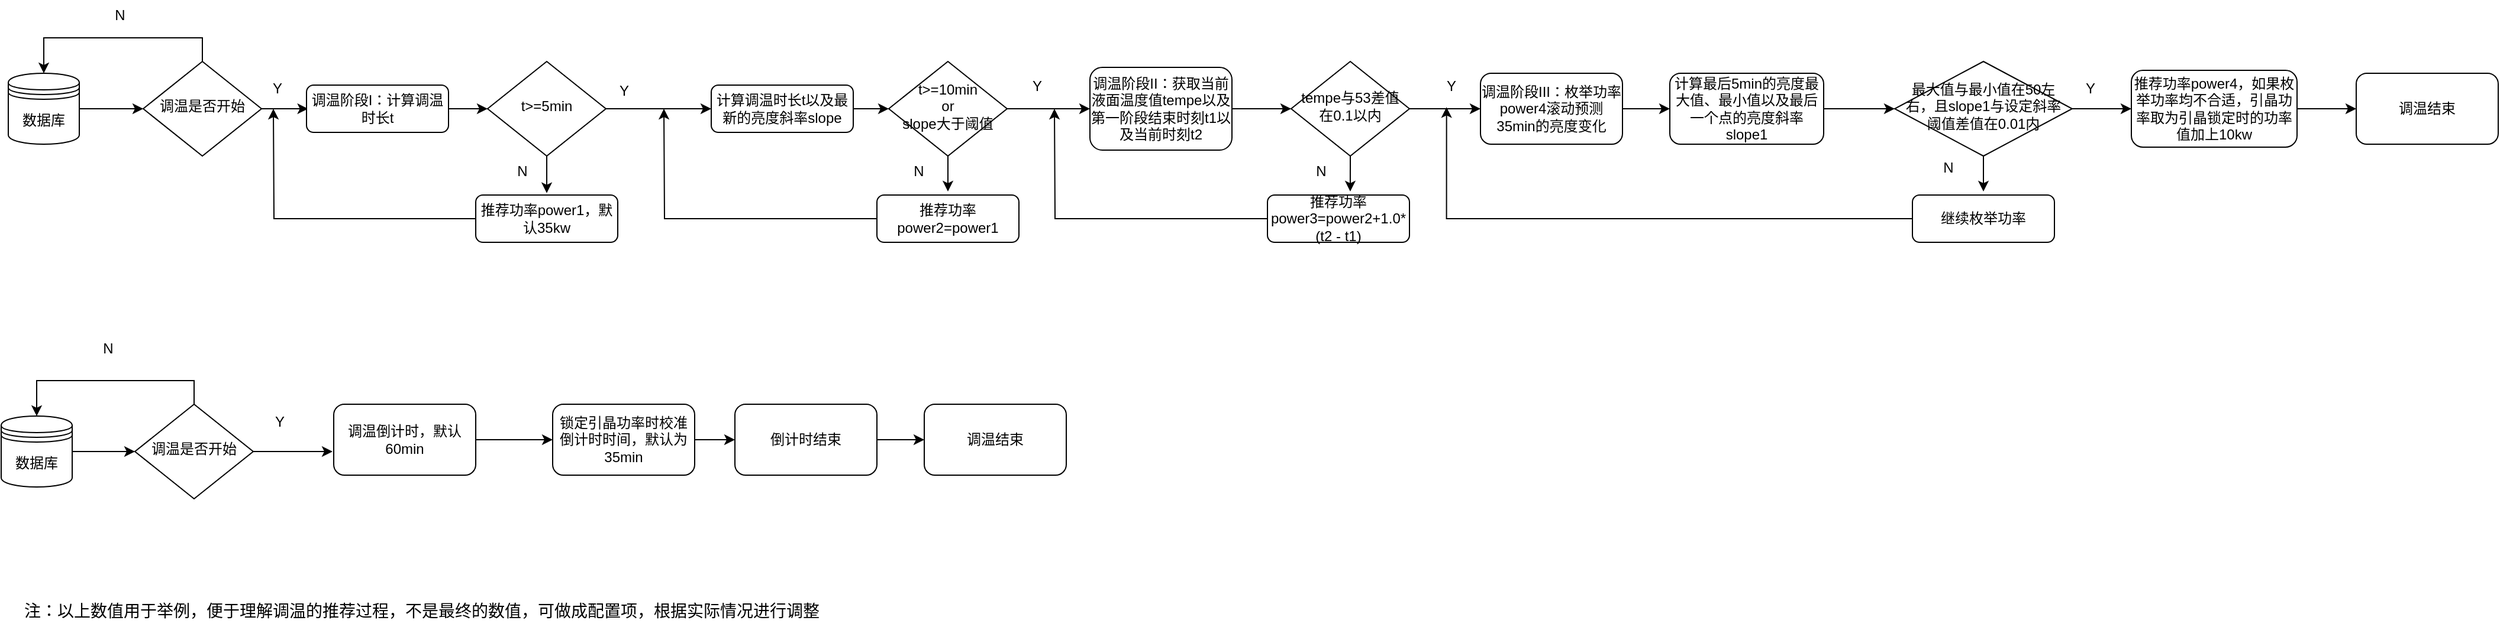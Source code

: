 <mxfile version="22.0.4" type="github">
  <diagram id="C5RBs43oDa-KdzZeNtuy" name="Page-1">
    <mxGraphModel dx="794" dy="432" grid="1" gridSize="10" guides="1" tooltips="1" connect="1" arrows="1" fold="1" page="1" pageScale="1" pageWidth="3300" pageHeight="4681" background="#ffffff" math="0" shadow="0">
      <root>
        <mxCell id="WIyWlLk6GJQsqaUBKTNV-0" />
        <mxCell id="WIyWlLk6GJQsqaUBKTNV-1" parent="WIyWlLk6GJQsqaUBKTNV-0" />
        <mxCell id="czeEexCrRWxKReqk0F6N-5" style="edgeStyle=orthogonalEdgeStyle;rounded=0;orthogonalLoop=1;jettySize=auto;html=1;exitX=0.5;exitY=0;exitDx=0;exitDy=0;entryX=0.5;entryY=0;entryDx=0;entryDy=0;labelBackgroundColor=none;fontColor=default;" edge="1" parent="WIyWlLk6GJQsqaUBKTNV-1" source="WIyWlLk6GJQsqaUBKTNV-6" target="czeEexCrRWxKReqk0F6N-2">
          <mxGeometry relative="1" as="geometry" />
        </mxCell>
        <mxCell id="czeEexCrRWxKReqk0F6N-6" style="edgeStyle=orthogonalEdgeStyle;rounded=0;orthogonalLoop=1;jettySize=auto;html=1;exitX=1;exitY=0.5;exitDx=0;exitDy=0;labelBackgroundColor=none;fontColor=default;" edge="1" parent="WIyWlLk6GJQsqaUBKTNV-1" source="WIyWlLk6GJQsqaUBKTNV-6">
          <mxGeometry relative="1" as="geometry">
            <mxPoint x="309.333" y="210" as="targetPoint" />
          </mxGeometry>
        </mxCell>
        <mxCell id="WIyWlLk6GJQsqaUBKTNV-6" value="调温是否开始" style="rhombus;whiteSpace=wrap;html=1;shadow=0;fontFamily=Helvetica;fontSize=12;align=center;strokeWidth=1;spacing=6;spacingTop=-4;labelBackgroundColor=none;" parent="WIyWlLk6GJQsqaUBKTNV-1" vertex="1">
          <mxGeometry x="170" y="170" width="100" height="80" as="geometry" />
        </mxCell>
        <mxCell id="czeEexCrRWxKReqk0F6N-3" style="edgeStyle=orthogonalEdgeStyle;rounded=0;orthogonalLoop=1;jettySize=auto;html=1;exitX=1;exitY=0.5;exitDx=0;exitDy=0;entryX=0;entryY=0.5;entryDx=0;entryDy=0;labelBackgroundColor=none;fontColor=default;" edge="1" parent="WIyWlLk6GJQsqaUBKTNV-1" source="czeEexCrRWxKReqk0F6N-2" target="WIyWlLk6GJQsqaUBKTNV-6">
          <mxGeometry relative="1" as="geometry" />
        </mxCell>
        <mxCell id="czeEexCrRWxKReqk0F6N-2" value="数据库" style="shape=datastore;whiteSpace=wrap;html=1;labelBackgroundColor=none;" vertex="1" parent="WIyWlLk6GJQsqaUBKTNV-1">
          <mxGeometry x="56" y="180" width="60" height="60" as="geometry" />
        </mxCell>
        <mxCell id="czeEexCrRWxKReqk0F6N-12" style="edgeStyle=orthogonalEdgeStyle;rounded=0;orthogonalLoop=1;jettySize=auto;html=1;exitX=1;exitY=0.5;exitDx=0;exitDy=0;labelBackgroundColor=none;fontColor=default;shadow=0;" edge="1" parent="WIyWlLk6GJQsqaUBKTNV-1" source="czeEexCrRWxKReqk0F6N-7" target="czeEexCrRWxKReqk0F6N-11">
          <mxGeometry relative="1" as="geometry" />
        </mxCell>
        <mxCell id="czeEexCrRWxKReqk0F6N-7" value="调温阶段I：计算调温时长t" style="rounded=1;whiteSpace=wrap;html=1;fontSize=12;glass=0;strokeWidth=1;shadow=0;labelBackgroundColor=none;" vertex="1" parent="WIyWlLk6GJQsqaUBKTNV-1">
          <mxGeometry x="308" y="190" width="120" height="40" as="geometry" />
        </mxCell>
        <mxCell id="czeEexCrRWxKReqk0F6N-8" value="N" style="text;html=1;align=center;verticalAlign=middle;resizable=0;points=[];autosize=1;strokeColor=none;fillColor=none;labelBackgroundColor=none;" vertex="1" parent="WIyWlLk6GJQsqaUBKTNV-1">
          <mxGeometry x="136" y="118" width="27" height="26" as="geometry" />
        </mxCell>
        <mxCell id="czeEexCrRWxKReqk0F6N-9" value="Y" style="text;html=1;align=center;verticalAlign=middle;resizable=0;points=[];autosize=1;strokeColor=none;fillColor=none;labelBackgroundColor=none;" vertex="1" parent="WIyWlLk6GJQsqaUBKTNV-1">
          <mxGeometry x="270" y="180" width="26" height="26" as="geometry" />
        </mxCell>
        <mxCell id="czeEexCrRWxKReqk0F6N-16" style="edgeStyle=orthogonalEdgeStyle;rounded=0;orthogonalLoop=1;jettySize=auto;html=1;exitX=0.5;exitY=1;exitDx=0;exitDy=0;labelBackgroundColor=none;fontColor=default;shadow=0;" edge="1" parent="WIyWlLk6GJQsqaUBKTNV-1" source="czeEexCrRWxKReqk0F6N-11">
          <mxGeometry relative="1" as="geometry">
            <mxPoint x="511" y="281.333" as="targetPoint" />
          </mxGeometry>
        </mxCell>
        <mxCell id="czeEexCrRWxKReqk0F6N-20" style="edgeStyle=orthogonalEdgeStyle;rounded=0;orthogonalLoop=1;jettySize=auto;html=1;exitX=1;exitY=0.5;exitDx=0;exitDy=0;labelBackgroundColor=none;fontColor=default;shadow=0;" edge="1" parent="WIyWlLk6GJQsqaUBKTNV-1" source="czeEexCrRWxKReqk0F6N-11" target="czeEexCrRWxKReqk0F6N-19">
          <mxGeometry relative="1" as="geometry" />
        </mxCell>
        <mxCell id="czeEexCrRWxKReqk0F6N-11" value="t&amp;gt;=5min" style="rhombus;whiteSpace=wrap;html=1;shadow=0;fontFamily=Helvetica;fontSize=12;align=center;strokeWidth=1;spacing=6;spacingTop=-4;labelBackgroundColor=none;" vertex="1" parent="WIyWlLk6GJQsqaUBKTNV-1">
          <mxGeometry x="461" y="170" width="100" height="80" as="geometry" />
        </mxCell>
        <mxCell id="czeEexCrRWxKReqk0F6N-18" style="edgeStyle=orthogonalEdgeStyle;rounded=0;orthogonalLoop=1;jettySize=auto;html=1;exitX=0;exitY=0.5;exitDx=0;exitDy=0;labelBackgroundColor=none;fontColor=default;" edge="1" parent="WIyWlLk6GJQsqaUBKTNV-1" source="czeEexCrRWxKReqk0F6N-15">
          <mxGeometry relative="1" as="geometry">
            <mxPoint x="280" y="210" as="targetPoint" />
          </mxGeometry>
        </mxCell>
        <mxCell id="czeEexCrRWxKReqk0F6N-15" value="推荐功率power1，默认35kw" style="rounded=1;whiteSpace=wrap;html=1;fontSize=12;glass=0;strokeWidth=1;shadow=0;labelBackgroundColor=none;" vertex="1" parent="WIyWlLk6GJQsqaUBKTNV-1">
          <mxGeometry x="451" y="283" width="120" height="40" as="geometry" />
        </mxCell>
        <mxCell id="czeEexCrRWxKReqk0F6N-22" style="edgeStyle=orthogonalEdgeStyle;rounded=0;orthogonalLoop=1;jettySize=auto;html=1;exitX=1;exitY=0.5;exitDx=0;exitDy=0;entryX=0;entryY=0.5;entryDx=0;entryDy=0;labelBackgroundColor=none;fontColor=default;shadow=0;" edge="1" parent="WIyWlLk6GJQsqaUBKTNV-1" source="czeEexCrRWxKReqk0F6N-19" target="czeEexCrRWxKReqk0F6N-21">
          <mxGeometry relative="1" as="geometry" />
        </mxCell>
        <mxCell id="czeEexCrRWxKReqk0F6N-19" value="计算调温时长t以及最新的亮度斜率slope" style="rounded=1;whiteSpace=wrap;html=1;fontSize=12;glass=0;strokeWidth=1;shadow=0;labelBackgroundColor=none;" vertex="1" parent="WIyWlLk6GJQsqaUBKTNV-1">
          <mxGeometry x="650" y="190" width="120" height="40" as="geometry" />
        </mxCell>
        <mxCell id="czeEexCrRWxKReqk0F6N-23" style="edgeStyle=orthogonalEdgeStyle;rounded=0;orthogonalLoop=1;jettySize=auto;html=1;exitX=1;exitY=0.5;exitDx=0;exitDy=0;labelBackgroundColor=none;fontColor=default;shadow=0;" edge="1" parent="WIyWlLk6GJQsqaUBKTNV-1" source="czeEexCrRWxKReqk0F6N-21">
          <mxGeometry relative="1" as="geometry">
            <mxPoint x="970" y="210" as="targetPoint" />
          </mxGeometry>
        </mxCell>
        <mxCell id="czeEexCrRWxKReqk0F6N-27" style="edgeStyle=orthogonalEdgeStyle;rounded=0;orthogonalLoop=1;jettySize=auto;html=1;exitX=0.5;exitY=1;exitDx=0;exitDy=0;labelBackgroundColor=none;fontColor=default;shadow=0;" edge="1" parent="WIyWlLk6GJQsqaUBKTNV-1" source="czeEexCrRWxKReqk0F6N-21">
          <mxGeometry relative="1" as="geometry">
            <mxPoint x="850" y="280" as="targetPoint" />
          </mxGeometry>
        </mxCell>
        <mxCell id="czeEexCrRWxKReqk0F6N-21" value="t&amp;gt;=10min&lt;br&gt;or&lt;br&gt;slope大于阈值" style="rhombus;whiteSpace=wrap;html=1;shadow=0;fontFamily=Helvetica;fontSize=12;align=center;strokeWidth=1;spacing=6;spacingTop=-4;labelBackgroundColor=none;" vertex="1" parent="WIyWlLk6GJQsqaUBKTNV-1">
          <mxGeometry x="800" y="170" width="100" height="80" as="geometry" />
        </mxCell>
        <mxCell id="czeEexCrRWxKReqk0F6N-29" style="edgeStyle=orthogonalEdgeStyle;rounded=0;orthogonalLoop=1;jettySize=auto;html=1;exitX=0;exitY=0.5;exitDx=0;exitDy=0;labelBackgroundColor=none;fontColor=default;shadow=0;" edge="1" parent="WIyWlLk6GJQsqaUBKTNV-1" source="czeEexCrRWxKReqk0F6N-26">
          <mxGeometry relative="1" as="geometry">
            <mxPoint x="610" y="210" as="targetPoint" />
          </mxGeometry>
        </mxCell>
        <mxCell id="czeEexCrRWxKReqk0F6N-26" value="推荐功率power2=power1" style="rounded=1;whiteSpace=wrap;html=1;fontSize=12;glass=0;strokeWidth=1;shadow=0;labelBackgroundColor=none;" vertex="1" parent="WIyWlLk6GJQsqaUBKTNV-1">
          <mxGeometry x="790" y="283" width="120" height="40" as="geometry" />
        </mxCell>
        <mxCell id="czeEexCrRWxKReqk0F6N-30" value="Y" style="text;html=1;align=center;verticalAlign=middle;resizable=0;points=[];autosize=1;strokeColor=none;fillColor=none;labelBackgroundColor=none;shadow=0;" vertex="1" parent="WIyWlLk6GJQsqaUBKTNV-1">
          <mxGeometry x="561" y="180" width="30" height="30" as="geometry" />
        </mxCell>
        <mxCell id="czeEexCrRWxKReqk0F6N-31" value="N" style="text;html=1;align=center;verticalAlign=middle;resizable=0;points=[];autosize=1;strokeColor=none;fillColor=none;labelBackgroundColor=none;shadow=0;" vertex="1" parent="WIyWlLk6GJQsqaUBKTNV-1">
          <mxGeometry x="475" y="248" width="30" height="30" as="geometry" />
        </mxCell>
        <mxCell id="czeEexCrRWxKReqk0F6N-32" value="Y" style="text;html=1;align=center;verticalAlign=middle;resizable=0;points=[];autosize=1;strokeColor=none;fillColor=none;labelBackgroundColor=none;shadow=0;" vertex="1" parent="WIyWlLk6GJQsqaUBKTNV-1">
          <mxGeometry x="910" y="176" width="30" height="30" as="geometry" />
        </mxCell>
        <mxCell id="czeEexCrRWxKReqk0F6N-33" value="N" style="text;html=1;align=center;verticalAlign=middle;resizable=0;points=[];autosize=1;strokeColor=none;fillColor=none;labelBackgroundColor=none;shadow=0;" vertex="1" parent="WIyWlLk6GJQsqaUBKTNV-1">
          <mxGeometry x="810" y="248" width="30" height="30" as="geometry" />
        </mxCell>
        <mxCell id="czeEexCrRWxKReqk0F6N-34" value="调温阶段II：获取当前液面温度值tempe以及第一阶段结束时刻t1以及当前时刻t2" style="rounded=1;whiteSpace=wrap;html=1;fontSize=12;glass=0;strokeWidth=1;shadow=0;labelBackgroundColor=none;" vertex="1" parent="WIyWlLk6GJQsqaUBKTNV-1">
          <mxGeometry x="970" y="175" width="120" height="70" as="geometry" />
        </mxCell>
        <mxCell id="czeEexCrRWxKReqk0F6N-42" style="edgeStyle=orthogonalEdgeStyle;rounded=0;orthogonalLoop=1;jettySize=auto;html=1;exitX=1;exitY=0.5;exitDx=0;exitDy=0;entryX=0;entryY=0.5;entryDx=0;entryDy=0;labelBackgroundColor=none;fontColor=default;" edge="1" parent="WIyWlLk6GJQsqaUBKTNV-1" source="czeEexCrRWxKReqk0F6N-35" target="czeEexCrRWxKReqk0F6N-41">
          <mxGeometry relative="1" as="geometry" />
        </mxCell>
        <mxCell id="czeEexCrRWxKReqk0F6N-35" value="tempe与53差值在0.1以内" style="rhombus;whiteSpace=wrap;html=1;shadow=0;fontFamily=Helvetica;fontSize=12;align=center;strokeWidth=1;spacing=6;spacingTop=-4;labelBackgroundColor=none;" vertex="1" parent="WIyWlLk6GJQsqaUBKTNV-1">
          <mxGeometry x="1140" y="170" width="100" height="80" as="geometry" />
        </mxCell>
        <mxCell id="czeEexCrRWxKReqk0F6N-36" style="edgeStyle=orthogonalEdgeStyle;rounded=0;orthogonalLoop=1;jettySize=auto;html=1;exitX=1;exitY=0.5;exitDx=0;exitDy=0;entryX=0;entryY=0.5;entryDx=0;entryDy=0;labelBackgroundColor=none;fontColor=default;" edge="1" parent="WIyWlLk6GJQsqaUBKTNV-1" source="czeEexCrRWxKReqk0F6N-34" target="czeEexCrRWxKReqk0F6N-35">
          <mxGeometry relative="1" as="geometry" />
        </mxCell>
        <mxCell id="czeEexCrRWxKReqk0F6N-39" style="edgeStyle=orthogonalEdgeStyle;rounded=0;orthogonalLoop=1;jettySize=auto;html=1;exitX=0;exitY=0.5;exitDx=0;exitDy=0;labelBackgroundColor=none;fontColor=default;" edge="1" parent="WIyWlLk6GJQsqaUBKTNV-1" source="czeEexCrRWxKReqk0F6N-37">
          <mxGeometry relative="1" as="geometry">
            <mxPoint x="940" y="210" as="targetPoint" />
          </mxGeometry>
        </mxCell>
        <mxCell id="czeEexCrRWxKReqk0F6N-37" value="推荐功率power3=power2+1.0*(t2 - t1)" style="rounded=1;whiteSpace=wrap;html=1;fontSize=12;glass=0;strokeWidth=1;shadow=0;labelBackgroundColor=none;" vertex="1" parent="WIyWlLk6GJQsqaUBKTNV-1">
          <mxGeometry x="1120" y="283" width="120" height="40" as="geometry" />
        </mxCell>
        <mxCell id="czeEexCrRWxKReqk0F6N-38" style="edgeStyle=orthogonalEdgeStyle;rounded=0;orthogonalLoop=1;jettySize=auto;html=1;exitX=0.5;exitY=1;exitDx=0;exitDy=0;entryX=0.583;entryY=-0.075;entryDx=0;entryDy=0;entryPerimeter=0;labelBackgroundColor=none;fontColor=default;" edge="1" parent="WIyWlLk6GJQsqaUBKTNV-1" source="czeEexCrRWxKReqk0F6N-35" target="czeEexCrRWxKReqk0F6N-37">
          <mxGeometry relative="1" as="geometry" />
        </mxCell>
        <mxCell id="czeEexCrRWxKReqk0F6N-40" value="N" style="text;html=1;align=center;verticalAlign=middle;resizable=0;points=[];autosize=1;strokeColor=none;fillColor=none;labelBackgroundColor=none;" vertex="1" parent="WIyWlLk6GJQsqaUBKTNV-1">
          <mxGeometry x="1150" y="248" width="30" height="30" as="geometry" />
        </mxCell>
        <mxCell id="czeEexCrRWxKReqk0F6N-46" style="edgeStyle=orthogonalEdgeStyle;rounded=0;orthogonalLoop=1;jettySize=auto;html=1;exitX=1;exitY=0.5;exitDx=0;exitDy=0;entryX=0;entryY=0.5;entryDx=0;entryDy=0;" edge="1" parent="WIyWlLk6GJQsqaUBKTNV-1" source="czeEexCrRWxKReqk0F6N-41" target="czeEexCrRWxKReqk0F6N-44">
          <mxGeometry relative="1" as="geometry" />
        </mxCell>
        <mxCell id="czeEexCrRWxKReqk0F6N-41" value="调温阶段III：枚举功率power4滚动预测35min的亮度变化" style="rounded=1;whiteSpace=wrap;html=1;fontSize=12;glass=0;strokeWidth=1;shadow=0;labelBackgroundColor=none;" vertex="1" parent="WIyWlLk6GJQsqaUBKTNV-1">
          <mxGeometry x="1300" y="180" width="120" height="60" as="geometry" />
        </mxCell>
        <mxCell id="czeEexCrRWxKReqk0F6N-43" value="Y" style="text;html=1;align=center;verticalAlign=middle;resizable=0;points=[];autosize=1;strokeColor=none;fillColor=none;labelBackgroundColor=none;" vertex="1" parent="WIyWlLk6GJQsqaUBKTNV-1">
          <mxGeometry x="1260" y="176" width="30" height="30" as="geometry" />
        </mxCell>
        <mxCell id="czeEexCrRWxKReqk0F6N-47" style="edgeStyle=orthogonalEdgeStyle;rounded=0;orthogonalLoop=1;jettySize=auto;html=1;exitX=1;exitY=0.5;exitDx=0;exitDy=0;" edge="1" parent="WIyWlLk6GJQsqaUBKTNV-1" source="czeEexCrRWxKReqk0F6N-44" target="czeEexCrRWxKReqk0F6N-45">
          <mxGeometry relative="1" as="geometry" />
        </mxCell>
        <mxCell id="czeEexCrRWxKReqk0F6N-44" value="计算最后5min的亮度最大值、最小值以及最后一个点的亮度斜率slope1" style="rounded=1;whiteSpace=wrap;html=1;fontSize=12;glass=0;strokeWidth=1;shadow=0;labelBackgroundColor=none;" vertex="1" parent="WIyWlLk6GJQsqaUBKTNV-1">
          <mxGeometry x="1460" y="180" width="130" height="60" as="geometry" />
        </mxCell>
        <mxCell id="czeEexCrRWxKReqk0F6N-51" style="edgeStyle=orthogonalEdgeStyle;rounded=0;orthogonalLoop=1;jettySize=auto;html=1;exitX=1;exitY=0.5;exitDx=0;exitDy=0;" edge="1" parent="WIyWlLk6GJQsqaUBKTNV-1" source="czeEexCrRWxKReqk0F6N-45">
          <mxGeometry relative="1" as="geometry">
            <mxPoint x="1850" y="210" as="targetPoint" />
          </mxGeometry>
        </mxCell>
        <mxCell id="czeEexCrRWxKReqk0F6N-57" style="edgeStyle=orthogonalEdgeStyle;rounded=0;orthogonalLoop=1;jettySize=auto;html=1;exitX=0.5;exitY=1;exitDx=0;exitDy=0;" edge="1" parent="WIyWlLk6GJQsqaUBKTNV-1" source="czeEexCrRWxKReqk0F6N-45">
          <mxGeometry relative="1" as="geometry">
            <mxPoint x="1725" y="280" as="targetPoint" />
            <Array as="points">
              <mxPoint x="1725" y="280" />
              <mxPoint x="1725" y="280" />
            </Array>
          </mxGeometry>
        </mxCell>
        <mxCell id="czeEexCrRWxKReqk0F6N-45" value="最大值与最小值在50左右，且slope1与设定斜率阈值差值在0.01内" style="rhombus;whiteSpace=wrap;html=1;shadow=0;fontFamily=Helvetica;fontSize=12;align=center;strokeWidth=1;spacing=6;spacingTop=-4;labelBackgroundColor=none;" vertex="1" parent="WIyWlLk6GJQsqaUBKTNV-1">
          <mxGeometry x="1650" y="170" width="150" height="80" as="geometry" />
        </mxCell>
        <mxCell id="czeEexCrRWxKReqk0F6N-54" style="edgeStyle=orthogonalEdgeStyle;rounded=0;orthogonalLoop=1;jettySize=auto;html=1;exitX=1;exitY=0.5;exitDx=0;exitDy=0;entryX=0;entryY=0.5;entryDx=0;entryDy=0;" edge="1" parent="WIyWlLk6GJQsqaUBKTNV-1" source="czeEexCrRWxKReqk0F6N-52" target="czeEexCrRWxKReqk0F6N-53">
          <mxGeometry relative="1" as="geometry" />
        </mxCell>
        <mxCell id="czeEexCrRWxKReqk0F6N-52" value="推荐功率power4，如果枚举功率均不合适，引晶功率取为引晶锁定时的功率值加上10kw" style="rounded=1;whiteSpace=wrap;html=1;fontSize=12;glass=0;strokeWidth=1;shadow=0;labelBackgroundColor=none;" vertex="1" parent="WIyWlLk6GJQsqaUBKTNV-1">
          <mxGeometry x="1850" y="177.5" width="140" height="65" as="geometry" />
        </mxCell>
        <mxCell id="czeEexCrRWxKReqk0F6N-53" value="调温结束" style="rounded=1;whiteSpace=wrap;html=1;fontSize=12;glass=0;strokeWidth=1;shadow=0;labelBackgroundColor=none;" vertex="1" parent="WIyWlLk6GJQsqaUBKTNV-1">
          <mxGeometry x="2040" y="180" width="120" height="60" as="geometry" />
        </mxCell>
        <mxCell id="czeEexCrRWxKReqk0F6N-56" value="继续枚举功率" style="rounded=1;whiteSpace=wrap;html=1;fontSize=12;glass=0;strokeWidth=1;shadow=0;labelBackgroundColor=none;" vertex="1" parent="WIyWlLk6GJQsqaUBKTNV-1">
          <mxGeometry x="1665" y="283" width="120" height="40" as="geometry" />
        </mxCell>
        <mxCell id="czeEexCrRWxKReqk0F6N-58" style="edgeStyle=orthogonalEdgeStyle;rounded=0;orthogonalLoop=1;jettySize=auto;html=1;exitX=0;exitY=0.5;exitDx=0;exitDy=0;entryX=0.378;entryY=1.089;entryDx=0;entryDy=0;entryPerimeter=0;" edge="1" parent="WIyWlLk6GJQsqaUBKTNV-1" source="czeEexCrRWxKReqk0F6N-56" target="czeEexCrRWxKReqk0F6N-43">
          <mxGeometry relative="1" as="geometry" />
        </mxCell>
        <mxCell id="czeEexCrRWxKReqk0F6N-61" style="edgeStyle=orthogonalEdgeStyle;rounded=0;orthogonalLoop=1;jettySize=auto;html=1;exitX=1;exitY=0.5;exitDx=0;exitDy=0;entryX=0;entryY=0.5;entryDx=0;entryDy=0;" edge="1" parent="WIyWlLk6GJQsqaUBKTNV-1" source="czeEexCrRWxKReqk0F6N-59" target="czeEexCrRWxKReqk0F6N-60">
          <mxGeometry relative="1" as="geometry" />
        </mxCell>
        <mxCell id="czeEexCrRWxKReqk0F6N-59" value="数据库" style="shape=datastore;whiteSpace=wrap;html=1;labelBackgroundColor=none;" vertex="1" parent="WIyWlLk6GJQsqaUBKTNV-1">
          <mxGeometry x="50" y="470" width="60" height="60" as="geometry" />
        </mxCell>
        <mxCell id="czeEexCrRWxKReqk0F6N-62" style="edgeStyle=orthogonalEdgeStyle;rounded=0;orthogonalLoop=1;jettySize=auto;html=1;exitX=0.5;exitY=0;exitDx=0;exitDy=0;entryX=0.5;entryY=0;entryDx=0;entryDy=0;" edge="1" parent="WIyWlLk6GJQsqaUBKTNV-1" source="czeEexCrRWxKReqk0F6N-60" target="czeEexCrRWxKReqk0F6N-59">
          <mxGeometry relative="1" as="geometry" />
        </mxCell>
        <mxCell id="czeEexCrRWxKReqk0F6N-64" style="edgeStyle=orthogonalEdgeStyle;rounded=0;orthogonalLoop=1;jettySize=auto;html=1;exitX=1;exitY=0.5;exitDx=0;exitDy=0;" edge="1" parent="WIyWlLk6GJQsqaUBKTNV-1" source="czeEexCrRWxKReqk0F6N-60">
          <mxGeometry relative="1" as="geometry">
            <mxPoint x="330" y="500" as="targetPoint" />
          </mxGeometry>
        </mxCell>
        <mxCell id="czeEexCrRWxKReqk0F6N-60" value="调温是否开始" style="rhombus;whiteSpace=wrap;html=1;shadow=0;fontFamily=Helvetica;fontSize=12;align=center;strokeWidth=1;spacing=6;spacingTop=-4;labelBackgroundColor=none;" vertex="1" parent="WIyWlLk6GJQsqaUBKTNV-1">
          <mxGeometry x="163" y="460" width="100" height="80" as="geometry" />
        </mxCell>
        <mxCell id="czeEexCrRWxKReqk0F6N-63" value="N" style="text;html=1;align=center;verticalAlign=middle;resizable=0;points=[];autosize=1;strokeColor=none;fillColor=none;" vertex="1" parent="WIyWlLk6GJQsqaUBKTNV-1">
          <mxGeometry x="125" y="398" width="30" height="30" as="geometry" />
        </mxCell>
        <mxCell id="czeEexCrRWxKReqk0F6N-65" value="Y" style="text;html=1;align=center;verticalAlign=middle;resizable=0;points=[];autosize=1;strokeColor=none;fillColor=none;" vertex="1" parent="WIyWlLk6GJQsqaUBKTNV-1">
          <mxGeometry x="270" y="460" width="30" height="30" as="geometry" />
        </mxCell>
        <mxCell id="czeEexCrRWxKReqk0F6N-68" style="edgeStyle=orthogonalEdgeStyle;rounded=0;orthogonalLoop=1;jettySize=auto;html=1;exitX=1;exitY=0.5;exitDx=0;exitDy=0;entryX=0;entryY=0.5;entryDx=0;entryDy=0;" edge="1" parent="WIyWlLk6GJQsqaUBKTNV-1" source="czeEexCrRWxKReqk0F6N-66" target="czeEexCrRWxKReqk0F6N-67">
          <mxGeometry relative="1" as="geometry" />
        </mxCell>
        <mxCell id="czeEexCrRWxKReqk0F6N-66" value="调温倒计时，默认60min" style="rounded=1;whiteSpace=wrap;html=1;fontSize=12;glass=0;strokeWidth=1;shadow=0;labelBackgroundColor=none;" vertex="1" parent="WIyWlLk6GJQsqaUBKTNV-1">
          <mxGeometry x="331" y="460" width="120" height="60" as="geometry" />
        </mxCell>
        <mxCell id="czeEexCrRWxKReqk0F6N-71" style="edgeStyle=orthogonalEdgeStyle;rounded=0;orthogonalLoop=1;jettySize=auto;html=1;exitX=1;exitY=0.5;exitDx=0;exitDy=0;entryX=0;entryY=0.5;entryDx=0;entryDy=0;" edge="1" parent="WIyWlLk6GJQsqaUBKTNV-1" source="czeEexCrRWxKReqk0F6N-67" target="czeEexCrRWxKReqk0F6N-69">
          <mxGeometry relative="1" as="geometry" />
        </mxCell>
        <mxCell id="czeEexCrRWxKReqk0F6N-67" value="锁定引晶功率时校准倒计时时间，默认为35min" style="rounded=1;whiteSpace=wrap;html=1;fontSize=12;glass=0;strokeWidth=1;shadow=0;labelBackgroundColor=none;" vertex="1" parent="WIyWlLk6GJQsqaUBKTNV-1">
          <mxGeometry x="516" y="460" width="120" height="60" as="geometry" />
        </mxCell>
        <mxCell id="czeEexCrRWxKReqk0F6N-72" style="edgeStyle=orthogonalEdgeStyle;rounded=0;orthogonalLoop=1;jettySize=auto;html=1;exitX=1;exitY=0.5;exitDx=0;exitDy=0;entryX=0;entryY=0.5;entryDx=0;entryDy=0;" edge="1" parent="WIyWlLk6GJQsqaUBKTNV-1" source="czeEexCrRWxKReqk0F6N-69" target="czeEexCrRWxKReqk0F6N-70">
          <mxGeometry relative="1" as="geometry" />
        </mxCell>
        <mxCell id="czeEexCrRWxKReqk0F6N-69" value="倒计时结束" style="rounded=1;whiteSpace=wrap;html=1;fontSize=12;glass=0;strokeWidth=1;shadow=0;labelBackgroundColor=none;" vertex="1" parent="WIyWlLk6GJQsqaUBKTNV-1">
          <mxGeometry x="670" y="460" width="120" height="60" as="geometry" />
        </mxCell>
        <mxCell id="czeEexCrRWxKReqk0F6N-70" value="调温结束" style="rounded=1;whiteSpace=wrap;html=1;fontSize=12;glass=0;strokeWidth=1;shadow=0;labelBackgroundColor=none;" vertex="1" parent="WIyWlLk6GJQsqaUBKTNV-1">
          <mxGeometry x="830" y="460" width="120" height="60" as="geometry" />
        </mxCell>
        <mxCell id="czeEexCrRWxKReqk0F6N-75" value="Y" style="text;html=1;align=center;verticalAlign=middle;resizable=0;points=[];autosize=1;strokeColor=none;fillColor=none;" vertex="1" parent="WIyWlLk6GJQsqaUBKTNV-1">
          <mxGeometry x="1800" y="178" width="30" height="30" as="geometry" />
        </mxCell>
        <mxCell id="czeEexCrRWxKReqk0F6N-76" value="N" style="text;html=1;align=center;verticalAlign=middle;resizable=0;points=[];autosize=1;strokeColor=none;fillColor=none;" vertex="1" parent="WIyWlLk6GJQsqaUBKTNV-1">
          <mxGeometry x="1680" y="245" width="30" height="30" as="geometry" />
        </mxCell>
        <mxCell id="czeEexCrRWxKReqk0F6N-77" value="&lt;font style=&quot;font-size: 14px;&quot;&gt;注：以上数值用于举例，便于理解调温的推荐过程，不是最终的数值，可做成配置项，根据实际情况进行调整&lt;/font&gt;" style="text;html=1;align=center;verticalAlign=middle;resizable=0;points=[];autosize=1;strokeColor=none;fillColor=none;" vertex="1" parent="WIyWlLk6GJQsqaUBKTNV-1">
          <mxGeometry x="55" y="620" width="700" height="30" as="geometry" />
        </mxCell>
      </root>
    </mxGraphModel>
  </diagram>
</mxfile>
